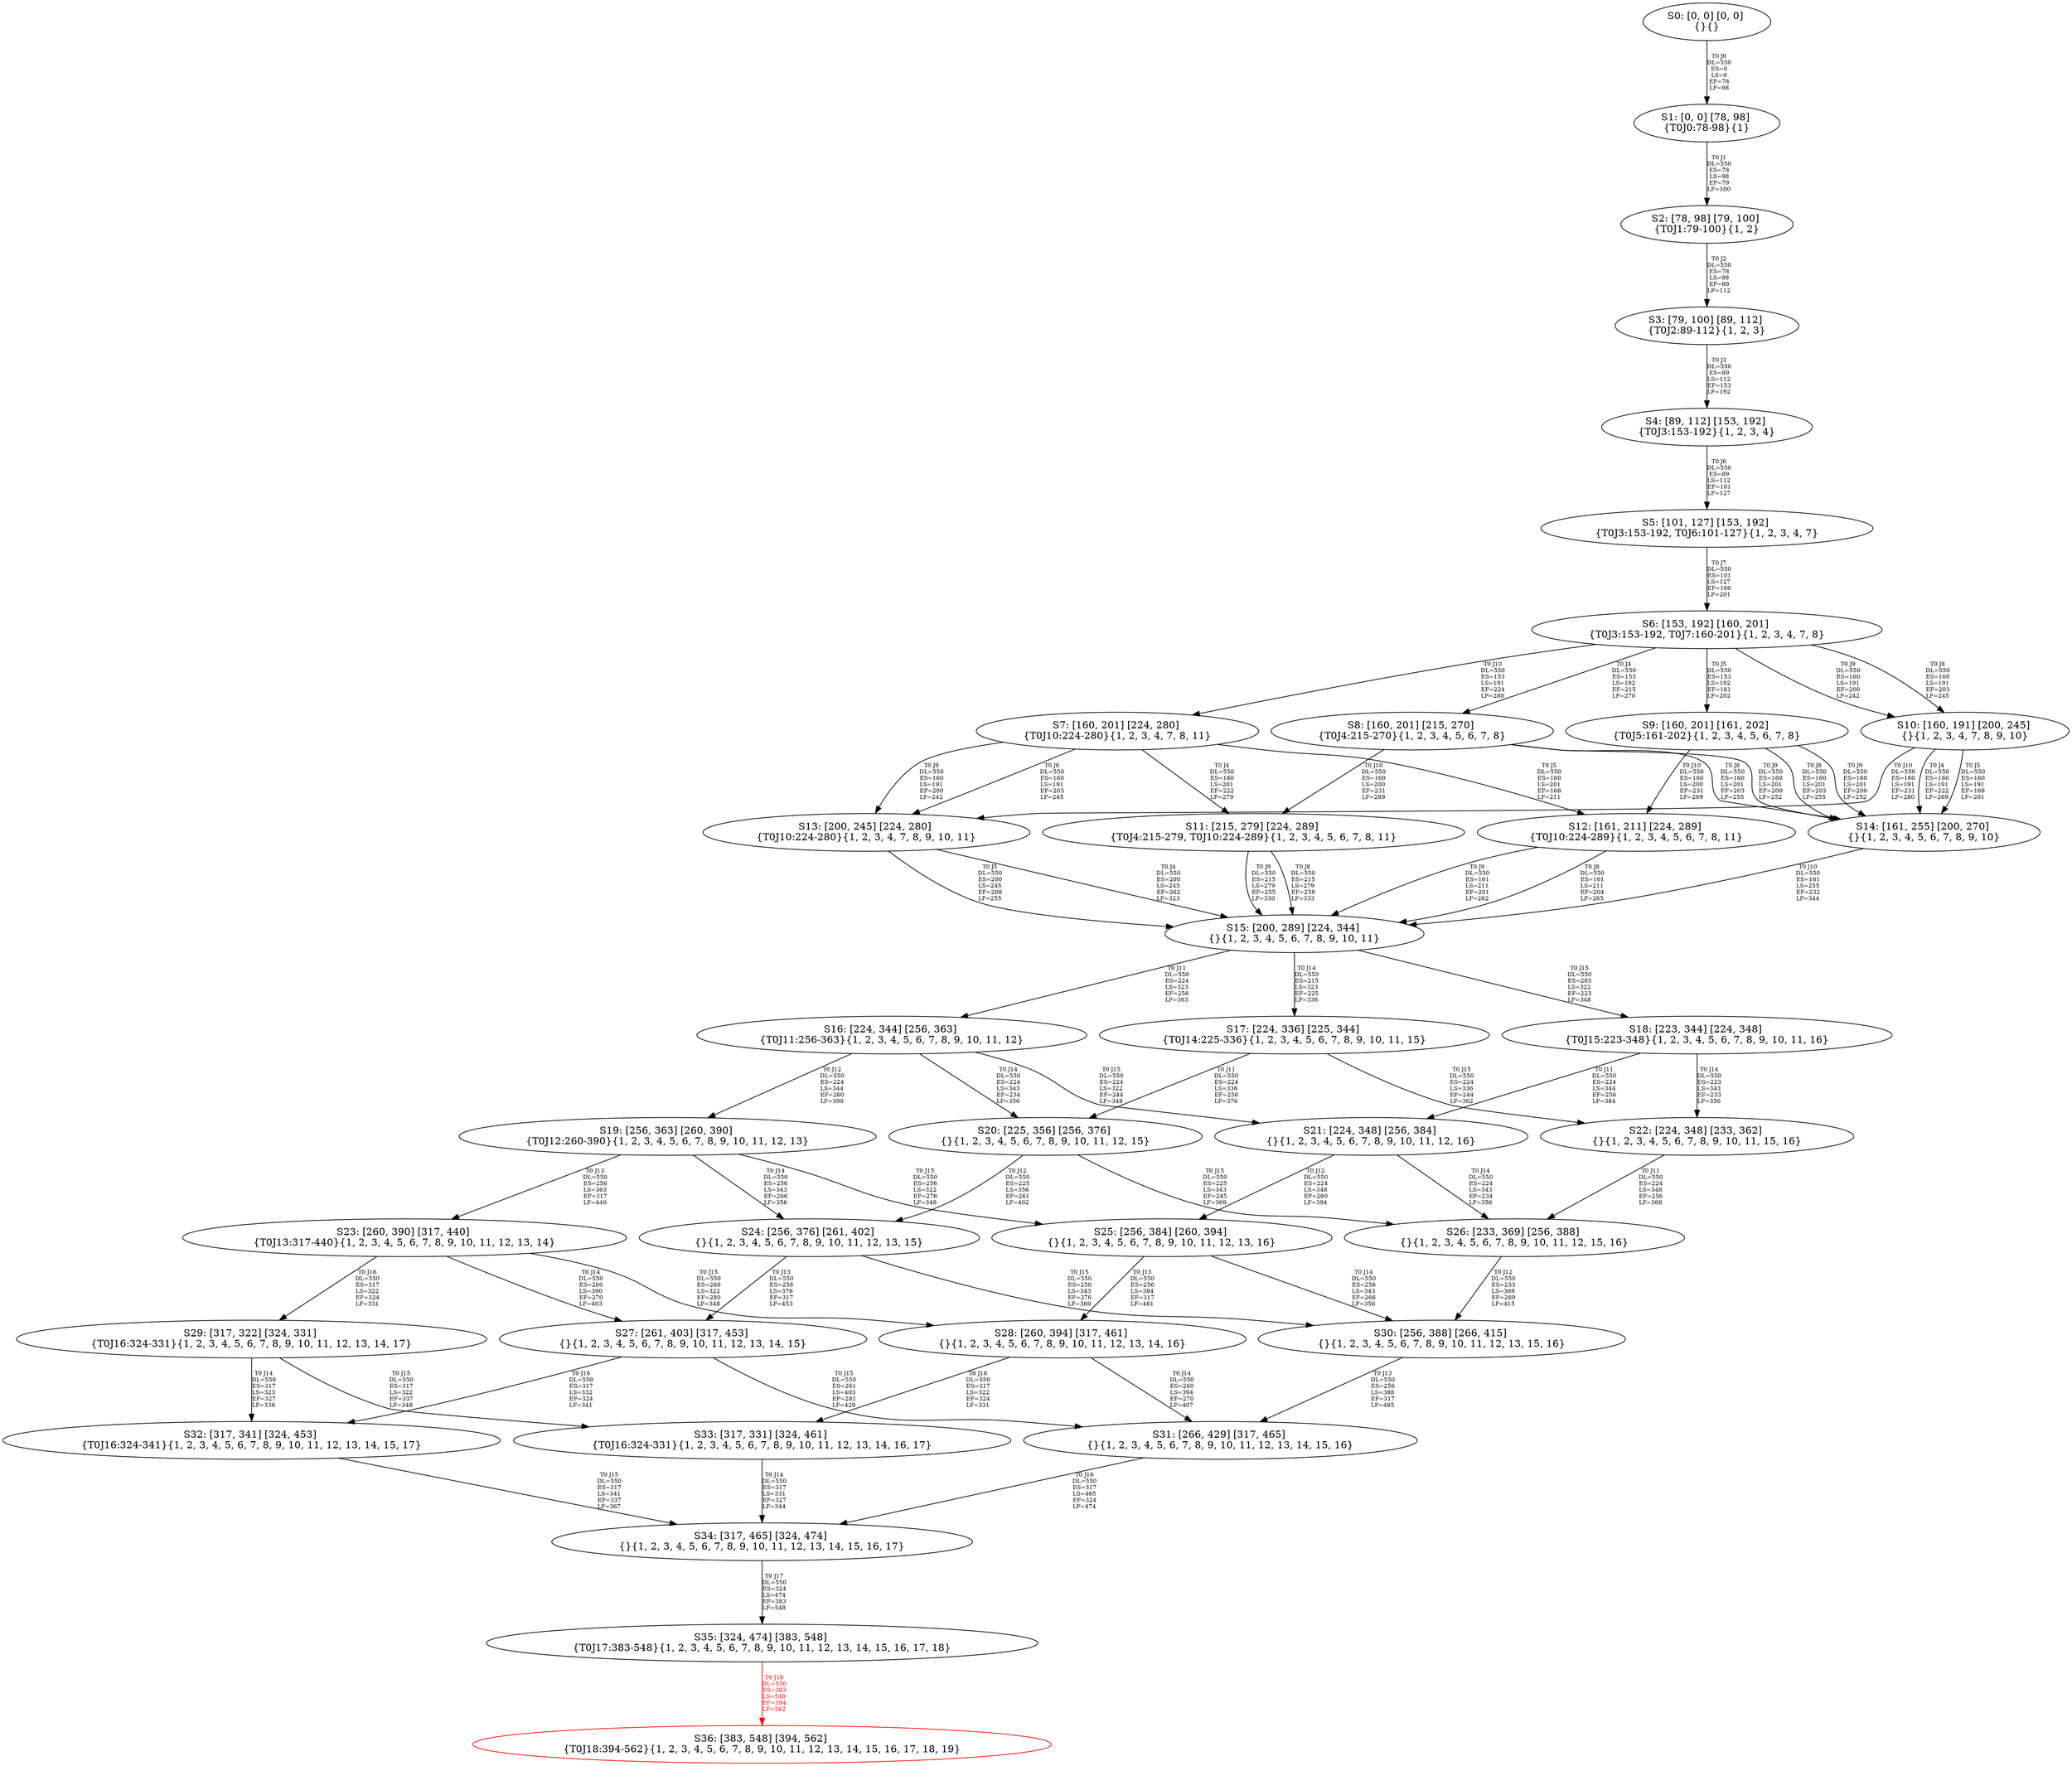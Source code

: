 digraph {
	S0[label="S0: [0, 0] [0, 0] \n{}{}"];
	S1[label="S1: [0, 0] [78, 98] \n{T0J0:78-98}{1}"];
	S2[label="S2: [78, 98] [79, 100] \n{T0J1:79-100}{1, 2}"];
	S3[label="S3: [79, 100] [89, 112] \n{T0J2:89-112}{1, 2, 3}"];
	S4[label="S4: [89, 112] [153, 192] \n{T0J3:153-192}{1, 2, 3, 4}"];
	S5[label="S5: [101, 127] [153, 192] \n{T0J3:153-192, T0J6:101-127}{1, 2, 3, 4, 7}"];
	S6[label="S6: [153, 192] [160, 201] \n{T0J3:153-192, T0J7:160-201}{1, 2, 3, 4, 7, 8}"];
	S7[label="S7: [160, 201] [224, 280] \n{T0J10:224-280}{1, 2, 3, 4, 7, 8, 11}"];
	S8[label="S8: [160, 201] [215, 270] \n{T0J4:215-270}{1, 2, 3, 4, 5, 6, 7, 8}"];
	S9[label="S9: [160, 201] [161, 202] \n{T0J5:161-202}{1, 2, 3, 4, 5, 6, 7, 8}"];
	S10[label="S10: [160, 191] [200, 245] \n{}{1, 2, 3, 4, 7, 8, 9, 10}"];
	S11[label="S11: [215, 279] [224, 289] \n{T0J4:215-279, T0J10:224-289}{1, 2, 3, 4, 5, 6, 7, 8, 11}"];
	S12[label="S12: [161, 211] [224, 289] \n{T0J10:224-289}{1, 2, 3, 4, 5, 6, 7, 8, 11}"];
	S13[label="S13: [200, 245] [224, 280] \n{T0J10:224-280}{1, 2, 3, 4, 7, 8, 9, 10, 11}"];
	S14[label="S14: [161, 255] [200, 270] \n{}{1, 2, 3, 4, 5, 6, 7, 8, 9, 10}"];
	S15[label="S15: [200, 289] [224, 344] \n{}{1, 2, 3, 4, 5, 6, 7, 8, 9, 10, 11}"];
	S16[label="S16: [224, 344] [256, 363] \n{T0J11:256-363}{1, 2, 3, 4, 5, 6, 7, 8, 9, 10, 11, 12}"];
	S17[label="S17: [224, 336] [225, 344] \n{T0J14:225-336}{1, 2, 3, 4, 5, 6, 7, 8, 9, 10, 11, 15}"];
	S18[label="S18: [223, 344] [224, 348] \n{T0J15:223-348}{1, 2, 3, 4, 5, 6, 7, 8, 9, 10, 11, 16}"];
	S19[label="S19: [256, 363] [260, 390] \n{T0J12:260-390}{1, 2, 3, 4, 5, 6, 7, 8, 9, 10, 11, 12, 13}"];
	S20[label="S20: [225, 356] [256, 376] \n{}{1, 2, 3, 4, 5, 6, 7, 8, 9, 10, 11, 12, 15}"];
	S21[label="S21: [224, 348] [256, 384] \n{}{1, 2, 3, 4, 5, 6, 7, 8, 9, 10, 11, 12, 16}"];
	S22[label="S22: [224, 348] [233, 362] \n{}{1, 2, 3, 4, 5, 6, 7, 8, 9, 10, 11, 15, 16}"];
	S23[label="S23: [260, 390] [317, 440] \n{T0J13:317-440}{1, 2, 3, 4, 5, 6, 7, 8, 9, 10, 11, 12, 13, 14}"];
	S24[label="S24: [256, 376] [261, 402] \n{}{1, 2, 3, 4, 5, 6, 7, 8, 9, 10, 11, 12, 13, 15}"];
	S25[label="S25: [256, 384] [260, 394] \n{}{1, 2, 3, 4, 5, 6, 7, 8, 9, 10, 11, 12, 13, 16}"];
	S26[label="S26: [233, 369] [256, 388] \n{}{1, 2, 3, 4, 5, 6, 7, 8, 9, 10, 11, 12, 15, 16}"];
	S27[label="S27: [261, 403] [317, 453] \n{}{1, 2, 3, 4, 5, 6, 7, 8, 9, 10, 11, 12, 13, 14, 15}"];
	S28[label="S28: [260, 394] [317, 461] \n{}{1, 2, 3, 4, 5, 6, 7, 8, 9, 10, 11, 12, 13, 14, 16}"];
	S29[label="S29: [317, 322] [324, 331] \n{T0J16:324-331}{1, 2, 3, 4, 5, 6, 7, 8, 9, 10, 11, 12, 13, 14, 17}"];
	S30[label="S30: [256, 388] [266, 415] \n{}{1, 2, 3, 4, 5, 6, 7, 8, 9, 10, 11, 12, 13, 15, 16}"];
	S31[label="S31: [266, 429] [317, 465] \n{}{1, 2, 3, 4, 5, 6, 7, 8, 9, 10, 11, 12, 13, 14, 15, 16}"];
	S32[label="S32: [317, 341] [324, 453] \n{T0J16:324-341}{1, 2, 3, 4, 5, 6, 7, 8, 9, 10, 11, 12, 13, 14, 15, 17}"];
	S33[label="S33: [317, 331] [324, 461] \n{T0J16:324-331}{1, 2, 3, 4, 5, 6, 7, 8, 9, 10, 11, 12, 13, 14, 16, 17}"];
	S34[label="S34: [317, 465] [324, 474] \n{}{1, 2, 3, 4, 5, 6, 7, 8, 9, 10, 11, 12, 13, 14, 15, 16, 17}"];
	S35[label="S35: [324, 474] [383, 548] \n{T0J17:383-548}{1, 2, 3, 4, 5, 6, 7, 8, 9, 10, 11, 12, 13, 14, 15, 16, 17, 18}"];
	S36[label="S36: [383, 548] [394, 562] \n{T0J18:394-562}{1, 2, 3, 4, 5, 6, 7, 8, 9, 10, 11, 12, 13, 14, 15, 16, 17, 18, 19}"];
	S0 -> S1[label="T0 J0\nDL=550\nES=0\nLS=0\nEF=78\nLF=98",fontsize=8];
	S1 -> S2[label="T0 J1\nDL=550\nES=78\nLS=98\nEF=79\nLF=100",fontsize=8];
	S2 -> S3[label="T0 J2\nDL=550\nES=78\nLS=98\nEF=89\nLF=112",fontsize=8];
	S3 -> S4[label="T0 J3\nDL=550\nES=89\nLS=112\nEF=153\nLF=192",fontsize=8];
	S4 -> S5[label="T0 J6\nDL=550\nES=89\nLS=112\nEF=101\nLF=127",fontsize=8];
	S5 -> S6[label="T0 J7\nDL=550\nES=101\nLS=127\nEF=160\nLF=201",fontsize=8];
	S6 -> S8[label="T0 J4\nDL=550\nES=153\nLS=192\nEF=215\nLF=270",fontsize=8];
	S6 -> S9[label="T0 J5\nDL=550\nES=153\nLS=192\nEF=161\nLF=202",fontsize=8];
	S6 -> S10[label="T0 J8\nDL=550\nES=160\nLS=191\nEF=203\nLF=245",fontsize=8];
	S6 -> S10[label="T0 J9\nDL=550\nES=160\nLS=191\nEF=200\nLF=242",fontsize=8];
	S6 -> S7[label="T0 J10\nDL=550\nES=153\nLS=191\nEF=224\nLF=280",fontsize=8];
	S7 -> S11[label="T0 J4\nDL=550\nES=160\nLS=201\nEF=222\nLF=279",fontsize=8];
	S7 -> S12[label="T0 J5\nDL=550\nES=160\nLS=201\nEF=168\nLF=211",fontsize=8];
	S7 -> S13[label="T0 J8\nDL=550\nES=160\nLS=191\nEF=203\nLF=245",fontsize=8];
	S7 -> S13[label="T0 J9\nDL=550\nES=160\nLS=191\nEF=200\nLF=242",fontsize=8];
	S8 -> S14[label="T0 J8\nDL=550\nES=160\nLS=201\nEF=203\nLF=255",fontsize=8];
	S8 -> S14[label="T0 J9\nDL=550\nES=160\nLS=201\nEF=200\nLF=252",fontsize=8];
	S8 -> S11[label="T0 J10\nDL=550\nES=160\nLS=200\nEF=231\nLF=289",fontsize=8];
	S9 -> S14[label="T0 J8\nDL=550\nES=160\nLS=201\nEF=203\nLF=255",fontsize=8];
	S9 -> S14[label="T0 J9\nDL=550\nES=160\nLS=201\nEF=200\nLF=252",fontsize=8];
	S9 -> S12[label="T0 J10\nDL=550\nES=160\nLS=200\nEF=231\nLF=289",fontsize=8];
	S10 -> S14[label="T0 J4\nDL=550\nES=160\nLS=191\nEF=222\nLF=269",fontsize=8];
	S10 -> S14[label="T0 J5\nDL=550\nES=160\nLS=191\nEF=168\nLF=201",fontsize=8];
	S10 -> S13[label="T0 J10\nDL=550\nES=160\nLS=191\nEF=231\nLF=280",fontsize=8];
	S11 -> S15[label="T0 J8\nDL=550\nES=215\nLS=279\nEF=258\nLF=333",fontsize=8];
	S11 -> S15[label="T0 J9\nDL=550\nES=215\nLS=279\nEF=255\nLF=330",fontsize=8];
	S12 -> S15[label="T0 J8\nDL=550\nES=161\nLS=211\nEF=204\nLF=265",fontsize=8];
	S12 -> S15[label="T0 J9\nDL=550\nES=161\nLS=211\nEF=201\nLF=262",fontsize=8];
	S13 -> S15[label="T0 J4\nDL=550\nES=200\nLS=245\nEF=262\nLF=323",fontsize=8];
	S13 -> S15[label="T0 J5\nDL=550\nES=200\nLS=245\nEF=208\nLF=255",fontsize=8];
	S14 -> S15[label="T0 J10\nDL=550\nES=161\nLS=255\nEF=232\nLF=344",fontsize=8];
	S15 -> S16[label="T0 J11\nDL=550\nES=224\nLS=323\nEF=256\nLF=363",fontsize=8];
	S15 -> S17[label="T0 J14\nDL=550\nES=215\nLS=323\nEF=225\nLF=336",fontsize=8];
	S15 -> S18[label="T0 J15\nDL=550\nES=203\nLS=322\nEF=223\nLF=348",fontsize=8];
	S16 -> S19[label="T0 J12\nDL=550\nES=224\nLS=344\nEF=260\nLF=390",fontsize=8];
	S16 -> S20[label="T0 J14\nDL=550\nES=224\nLS=343\nEF=234\nLF=356",fontsize=8];
	S16 -> S21[label="T0 J15\nDL=550\nES=224\nLS=322\nEF=244\nLF=348",fontsize=8];
	S17 -> S20[label="T0 J11\nDL=550\nES=224\nLS=336\nEF=256\nLF=376",fontsize=8];
	S17 -> S22[label="T0 J15\nDL=550\nES=224\nLS=336\nEF=244\nLF=362",fontsize=8];
	S18 -> S21[label="T0 J11\nDL=550\nES=224\nLS=344\nEF=256\nLF=384",fontsize=8];
	S18 -> S22[label="T0 J14\nDL=550\nES=223\nLS=343\nEF=233\nLF=356",fontsize=8];
	S19 -> S23[label="T0 J13\nDL=550\nES=256\nLS=363\nEF=317\nLF=440",fontsize=8];
	S19 -> S24[label="T0 J14\nDL=550\nES=256\nLS=343\nEF=266\nLF=356",fontsize=8];
	S19 -> S25[label="T0 J15\nDL=550\nES=256\nLS=322\nEF=276\nLF=348",fontsize=8];
	S20 -> S24[label="T0 J12\nDL=550\nES=225\nLS=356\nEF=261\nLF=402",fontsize=8];
	S20 -> S26[label="T0 J15\nDL=550\nES=225\nLS=343\nEF=245\nLF=369",fontsize=8];
	S21 -> S25[label="T0 J12\nDL=550\nES=224\nLS=348\nEF=260\nLF=394",fontsize=8];
	S21 -> S26[label="T0 J14\nDL=550\nES=224\nLS=343\nEF=234\nLF=356",fontsize=8];
	S22 -> S26[label="T0 J11\nDL=550\nES=224\nLS=348\nEF=256\nLF=388",fontsize=8];
	S23 -> S27[label="T0 J14\nDL=550\nES=260\nLS=390\nEF=270\nLF=403",fontsize=8];
	S23 -> S28[label="T0 J15\nDL=550\nES=260\nLS=322\nEF=280\nLF=348",fontsize=8];
	S23 -> S29[label="T0 J16\nDL=550\nES=317\nLS=322\nEF=324\nLF=331",fontsize=8];
	S24 -> S27[label="T0 J13\nDL=550\nES=256\nLS=376\nEF=317\nLF=453",fontsize=8];
	S24 -> S30[label="T0 J15\nDL=550\nES=256\nLS=343\nEF=276\nLF=369",fontsize=8];
	S25 -> S28[label="T0 J13\nDL=550\nES=256\nLS=384\nEF=317\nLF=461",fontsize=8];
	S25 -> S30[label="T0 J14\nDL=550\nES=256\nLS=343\nEF=266\nLF=356",fontsize=8];
	S26 -> S30[label="T0 J12\nDL=550\nES=233\nLS=369\nEF=269\nLF=415",fontsize=8];
	S27 -> S31[label="T0 J15\nDL=550\nES=261\nLS=403\nEF=281\nLF=429",fontsize=8];
	S27 -> S32[label="T0 J16\nDL=550\nES=317\nLS=332\nEF=324\nLF=341",fontsize=8];
	S28 -> S31[label="T0 J14\nDL=550\nES=260\nLS=394\nEF=270\nLF=407",fontsize=8];
	S28 -> S33[label="T0 J16\nDL=550\nES=317\nLS=322\nEF=324\nLF=331",fontsize=8];
	S29 -> S32[label="T0 J14\nDL=550\nES=317\nLS=323\nEF=327\nLF=336",fontsize=8];
	S29 -> S33[label="T0 J15\nDL=550\nES=317\nLS=322\nEF=337\nLF=348",fontsize=8];
	S30 -> S31[label="T0 J13\nDL=550\nES=256\nLS=388\nEF=317\nLF=465",fontsize=8];
	S31 -> S34[label="T0 J16\nDL=550\nES=317\nLS=465\nEF=324\nLF=474",fontsize=8];
	S32 -> S34[label="T0 J15\nDL=550\nES=317\nLS=341\nEF=337\nLF=367",fontsize=8];
	S33 -> S34[label="T0 J14\nDL=550\nES=317\nLS=331\nEF=327\nLF=344",fontsize=8];
	S34 -> S35[label="T0 J17\nDL=550\nES=324\nLS=474\nEF=383\nLF=548",fontsize=8];
	S35 -> S36[label="T0 J18\nDL=550\nES=383\nLS=548\nEF=394\nLF=562",color=Red,fontcolor=Red,fontsize=8];
S36[color=Red];
}
